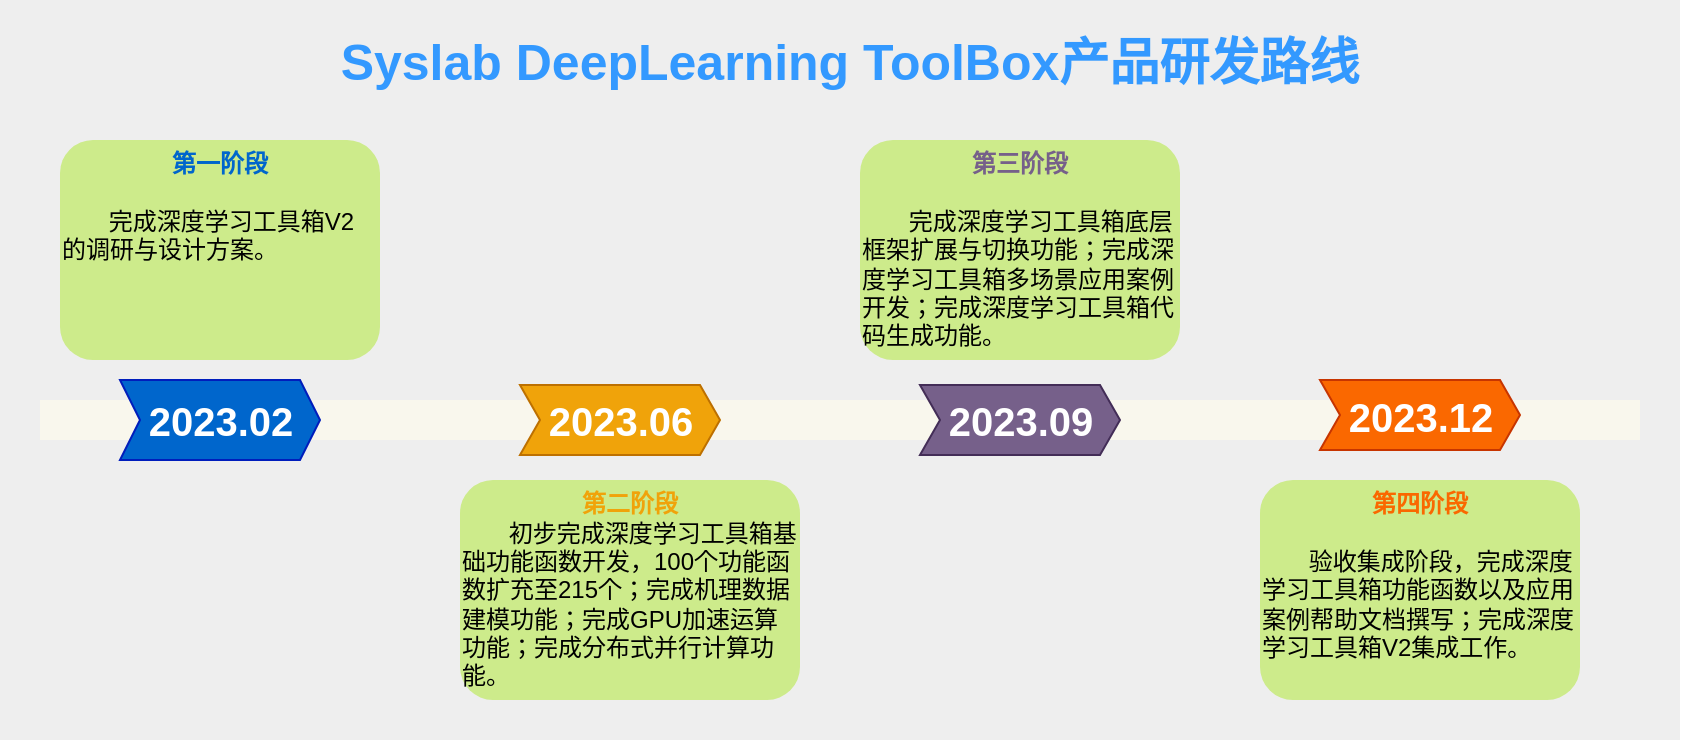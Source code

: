 <mxfile version="12.9.3" type="device"><diagram id="PJd0CXWVyHmqMgvdI2nO" name="第 1 页"><mxGraphModel dx="1088" dy="920" grid="1" gridSize="10" guides="1" tooltips="1" connect="1" arrows="1" fold="1" page="1" pageScale="1" pageWidth="827" pageHeight="1169" math="0" shadow="0"><root><mxCell id="0"/><mxCell id="1" parent="0"/><mxCell id="bA5Reus7cbU-4ePXetni-16" value="" style="rounded=0;whiteSpace=wrap;html=1;fillColor=#eeeeee;strokeColor=none;" parent="1" vertex="1"><mxGeometry x="60" y="320" width="840" height="370" as="geometry"/></mxCell><mxCell id="bA5Reus7cbU-4ePXetni-1" value="" style="rounded=0;whiteSpace=wrap;html=1;fillColor=#f9f7ed;strokeColor=none;" parent="1" vertex="1"><mxGeometry x="80" y="520" width="800" height="20" as="geometry"/></mxCell><mxCell id="bA5Reus7cbU-4ePXetni-4" value="&lt;font style=&quot;font-size: 20px&quot;&gt;&lt;b&gt;2023.02&lt;/b&gt;&lt;/font&gt;" style="html=1;shadow=0;dashed=0;align=center;verticalAlign=middle;shape=mxgraph.arrows2.arrow;dy=0;dx=10;notch=10;fillColor=#0066CC;strokeColor=#001DBC;fontColor=#ffffff;" parent="1" vertex="1"><mxGeometry x="120" y="510" width="100" height="40" as="geometry"/></mxCell><mxCell id="bA5Reus7cbU-4ePXetni-5" value="&lt;font style=&quot;font-size: 20px&quot;&gt;&lt;b&gt;2023.06&lt;/b&gt;&lt;/font&gt;" style="html=1;shadow=0;dashed=0;align=center;verticalAlign=middle;shape=mxgraph.arrows2.arrow;dy=0;dx=10;notch=10;fillColor=#f0a30a;strokeColor=#BD7000;fontColor=#ffffff;" parent="1" vertex="1"><mxGeometry x="320" y="512.5" width="100" height="35" as="geometry"/></mxCell><mxCell id="bA5Reus7cbU-4ePXetni-8" value="&lt;font style=&quot;font-size: 20px&quot;&gt;&lt;b&gt;2023.09&lt;/b&gt;&lt;/font&gt;" style="html=1;shadow=0;dashed=0;align=center;verticalAlign=middle;shape=mxgraph.arrows2.arrow;dy=0;dx=10;notch=10;fillColor=#76608A;strokeColor=#432D57;fontColor=#ffffff;" parent="1" vertex="1"><mxGeometry x="520" y="512.5" width="100" height="35" as="geometry"/></mxCell><mxCell id="bA5Reus7cbU-4ePXetni-9" value="&lt;font style=&quot;font-size: 20px&quot;&gt;&lt;b&gt;2023.12&lt;/b&gt;&lt;/font&gt;" style="html=1;shadow=0;dashed=0;align=center;verticalAlign=middle;shape=mxgraph.arrows2.arrow;dy=0;dx=10;notch=10;fillColor=#fa6800;strokeColor=#C73500;fontColor=#ffffff;" parent="1" vertex="1"><mxGeometry x="720" y="510" width="100" height="35" as="geometry"/></mxCell><mxCell id="bA5Reus7cbU-4ePXetni-10" value="&lt;b&gt;&lt;font color=&quot;#0066cc&quot;&gt;第一阶段&lt;/font&gt;&lt;/b&gt;&lt;br&gt;&lt;br&gt;&lt;div style=&quot;text-align: left&quot;&gt;&lt;span&gt;&amp;nbsp; &amp;nbsp; &amp;nbsp; &amp;nbsp;完成深度学习工具箱V2的调研与设计方案。&lt;/span&gt;&lt;/div&gt;&lt;div style=&quot;text-align: left&quot;&gt;&lt;span&gt;&lt;br&gt;&lt;/span&gt;&lt;/div&gt;&lt;div style=&quot;text-align: left&quot;&gt;&lt;span&gt;&lt;br&gt;&lt;/span&gt;&lt;/div&gt;&lt;div style=&quot;text-align: left&quot;&gt;&lt;br&gt;&lt;/div&gt;" style="rounded=1;whiteSpace=wrap;html=1;fillColor=#cdeb8b;strokeColor=none;" parent="1" vertex="1"><mxGeometry x="90" y="390" width="160" height="110" as="geometry"/></mxCell><mxCell id="bA5Reus7cbU-4ePXetni-12" value="&lt;b&gt;&lt;font color=&quot;#f0a30a&quot;&gt;第二阶段&lt;/font&gt;&lt;/b&gt;&lt;br&gt;&lt;div style=&quot;text-align: left&quot;&gt;&lt;span&gt;&amp;nbsp; &amp;nbsp; &amp;nbsp; &amp;nbsp;初步完成深度学习工具箱基础功能函数开发，100个功能函数扩充至215个；完成机理数据建模功能；完成GPU加速运算功能；完成分布式并行计算功能。&lt;/span&gt;&lt;/div&gt;" style="rounded=1;whiteSpace=wrap;html=1;fillColor=#cdeb8b;strokeColor=none;" parent="1" vertex="1"><mxGeometry x="290" y="560" width="170" height="110" as="geometry"/></mxCell><mxCell id="bA5Reus7cbU-4ePXetni-13" value="&lt;b&gt;&lt;font color=&quot;#76608a&quot;&gt;第三阶段&lt;/font&gt;&lt;/b&gt;&lt;br&gt;&lt;br&gt;&lt;div style=&quot;text-align: left&quot;&gt;&lt;span&gt;&amp;nbsp; &amp;nbsp; &amp;nbsp; &amp;nbsp;完成深度学习工具箱底层框架扩展与切换功能；完成深度学习工具箱多场景应用案例开发；完成深度学习工具箱代码生成功能。&lt;/span&gt;&lt;/div&gt;" style="rounded=1;whiteSpace=wrap;html=1;fillColor=#cdeb8b;strokeColor=none;" parent="1" vertex="1"><mxGeometry x="490" y="390" width="160" height="110" as="geometry"/></mxCell><mxCell id="bA5Reus7cbU-4ePXetni-14" value="&lt;b&gt;&lt;font color=&quot;#fa6800&quot;&gt;第四阶段&lt;/font&gt;&lt;br&gt;&lt;br&gt;&lt;/b&gt;&lt;div style=&quot;text-align: left&quot;&gt;&lt;span&gt;&amp;nbsp; &amp;nbsp; &amp;nbsp; &amp;nbsp;验收集成阶段，完成深度学习工具箱功能函数以及应用案例帮助文档撰写；完成深度学习工具箱V2集成工作。&lt;/span&gt;&lt;/div&gt;&lt;div style=&quot;text-align: left&quot;&gt;&lt;span&gt;&lt;br&gt;&lt;/span&gt;&lt;/div&gt;" style="rounded=1;whiteSpace=wrap;html=1;fillColor=#cdeb8b;strokeColor=none;" parent="1" vertex="1"><mxGeometry x="690" y="560" width="160" height="110" as="geometry"/></mxCell><mxCell id="bA5Reus7cbU-4ePXetni-17" value="&lt;b&gt;&lt;font color=&quot;#3399ff&quot;&gt;Syslab DeepLearning ToolBox产品研发路线&lt;/font&gt;&lt;/b&gt;" style="rounded=0;whiteSpace=wrap;html=1;fillColor=#eeeeee;fontSize=25;strokeColor=none;" parent="1" vertex="1"><mxGeometry x="150" y="320" width="670" height="60" as="geometry"/></mxCell></root></mxGraphModel></diagram></mxfile>